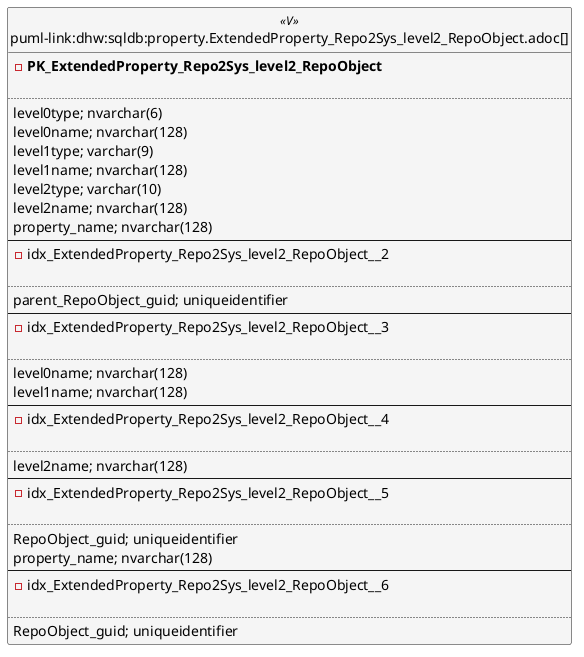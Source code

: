 @startuml
left to right direction
'top to bottom direction
hide circle
'avoide "." issues:
set namespaceSeparator none


skinparam class {
  BackgroundColor White
  BackgroundColor<<FN>> Yellow
  BackgroundColor<<FS>> Yellow
  BackgroundColor<<FT>> LightGray
  BackgroundColor<<IF>> Yellow
  BackgroundColor<<IS>> Yellow
  BackgroundColor<<P>> Aqua
  BackgroundColor<<PC>> Aqua
  BackgroundColor<<SN>> Yellow
  BackgroundColor<<SO>> SlateBlue
  BackgroundColor<<TF>> LightGray
  BackgroundColor<<TR>> Tomato
  BackgroundColor<<U>> White
  BackgroundColor<<V>> WhiteSmoke
  BackgroundColor<<X>> Aqua
  BackgroundColor<<external>> AliceBlue
}


entity "puml-link:dhw:sqldb:property.ExtendedProperty_Repo2Sys_level2_RepoObject.adoc[]" as property.ExtendedProperty_Repo2Sys_level2_RepoObject << V >> {
- **PK_ExtendedProperty_Repo2Sys_level2_RepoObject**

..
level0type; nvarchar(6)
level0name; nvarchar(128)
level1type; varchar(9)
level1name; nvarchar(128)
level2type; varchar(10)
level2name; nvarchar(128)
property_name; nvarchar(128)
--
- idx_ExtendedProperty_Repo2Sys_level2_RepoObject__2

..
parent_RepoObject_guid; uniqueidentifier
--
- idx_ExtendedProperty_Repo2Sys_level2_RepoObject__3

..
level0name; nvarchar(128)
level1name; nvarchar(128)
--
- idx_ExtendedProperty_Repo2Sys_level2_RepoObject__4

..
level2name; nvarchar(128)
--
- idx_ExtendedProperty_Repo2Sys_level2_RepoObject__5

..
RepoObject_guid; uniqueidentifier
property_name; nvarchar(128)
--
- idx_ExtendedProperty_Repo2Sys_level2_RepoObject__6

..
RepoObject_guid; uniqueidentifier
}


@enduml

